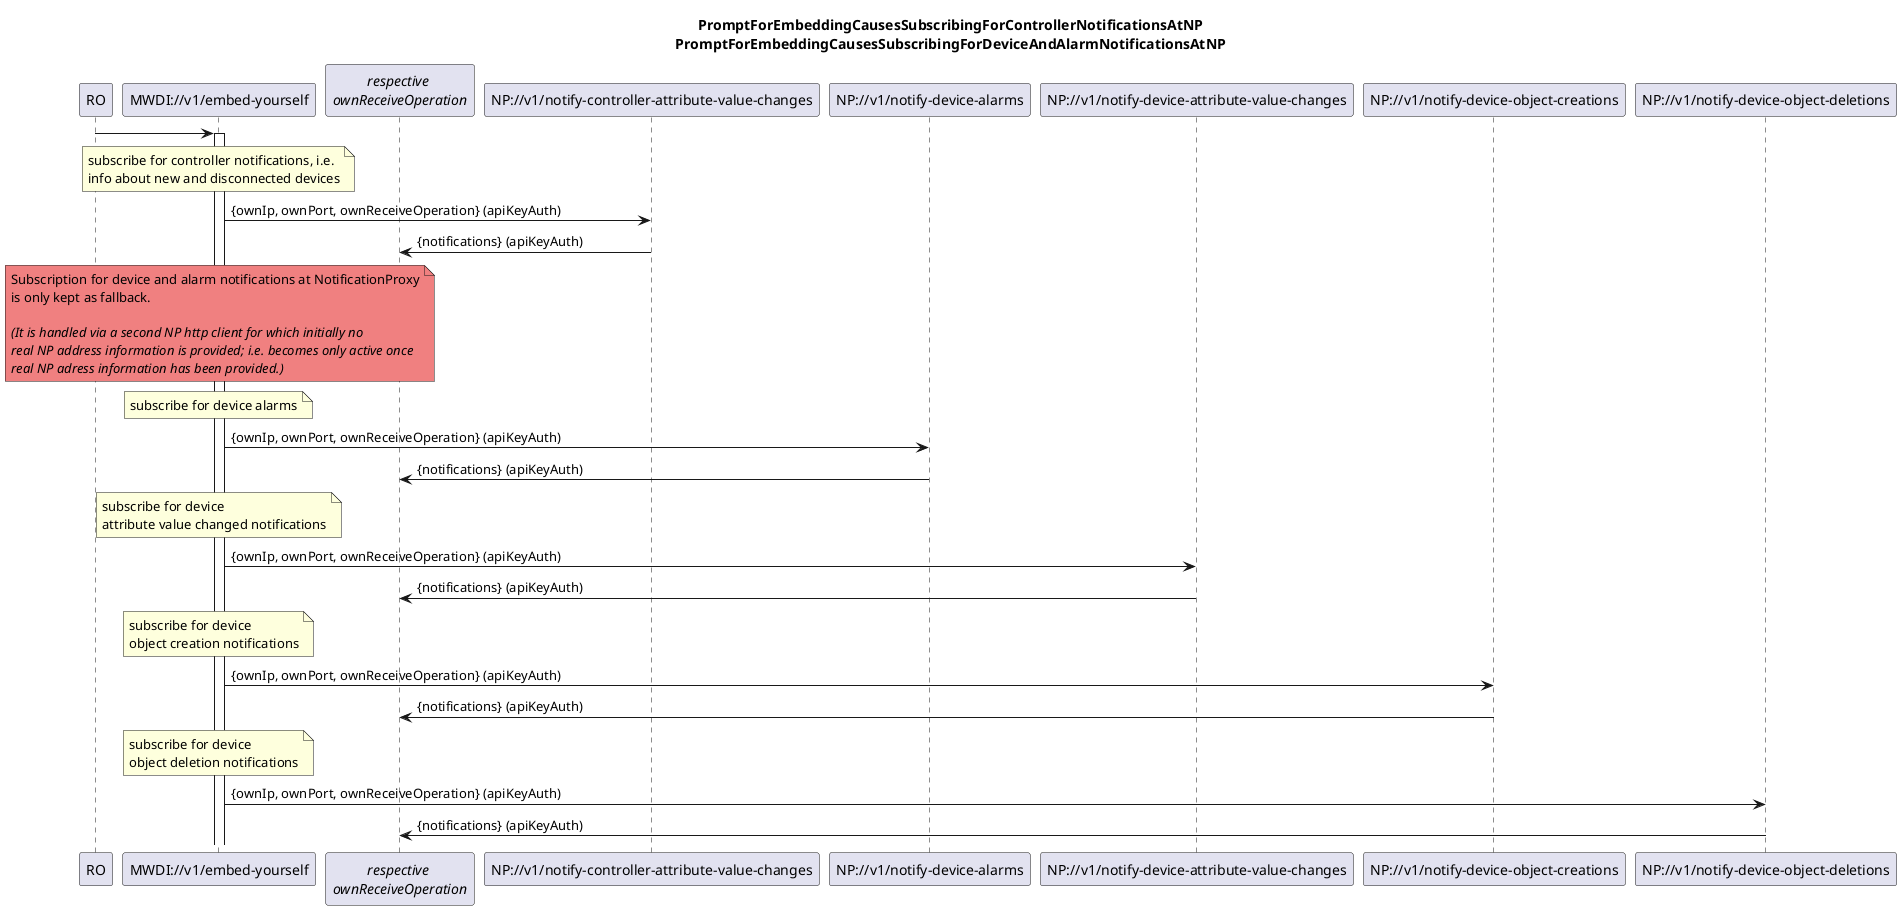 @startuml 01y_MwdiSubscribesAtNp
skinparam responseMessageBelowArrow true

title 
  PromptForEmbeddingCausesSubscribingForControllerNotificationsAtNP
  PromptForEmbeddingCausesSubscribingForDeviceAndAlarmNotificationsAtNP
end title

participant "RO" as ro
participant "MWDI://v1/embed-yourself" as mwdi
participant "<i>respective</i> \n<i>ownReceiveOperation</i>" as receivers
participant "NP://v1/notify-controller-attribute-value-changes" as npnew
participant "NP://v1/notify-device-alarms" as npalarm
participant "NP://v1/notify-device-attribute-value-changes" as npattributechange
participant "NP://v1/notify-device-object-creations" as npobjcreate
participant "NP://v1/notify-device-object-deletions" as npobjdelete

ro -> mwdi
activate mwdi

note over mwdi
subscribe for controller notifications, i.e.
info about new and disconnected devices
end note
mwdi -> npnew: {ownIp, ownPort, ownReceiveOperation} (apiKeyAuth)
npnew -> receivers: {notifications} (apiKeyAuth)

note over mwdi #LightCoral
  Subscription for device and alarm notifications at NotificationProxy
  is only kept as fallback.

  <i>(It is handled via a second NP http client for which initially no</i>
  <i>real NP address information is provided; i.e. becomes only active once</i>
  <i>real NP adress information has been provided.)</i>
end note

note over mwdi
subscribe for device alarms
end note
mwdi -> npalarm: {ownIp, ownPort, ownReceiveOperation} (apiKeyAuth)
npalarm -> receivers: {notifications} (apiKeyAuth)

note over mwdi
subscribe for device 
attribute value changed notifications
end note
mwdi -> npattributechange: {ownIp, ownPort, ownReceiveOperation} (apiKeyAuth)
npattributechange -> receivers: {notifications} (apiKeyAuth)

note over mwdi
subscribe for device 
object creation notifications
end note
mwdi -> npobjcreate: {ownIp, ownPort, ownReceiveOperation} (apiKeyAuth)
npobjcreate -> receivers: {notifications} (apiKeyAuth)

note over mwdi
subscribe for device 
object deletion notifications
end note
mwdi -> npobjdelete: {ownIp, ownPort, ownReceiveOperation} (apiKeyAuth)
npobjdelete -> receivers: {notifications} (apiKeyAuth)

@enduml